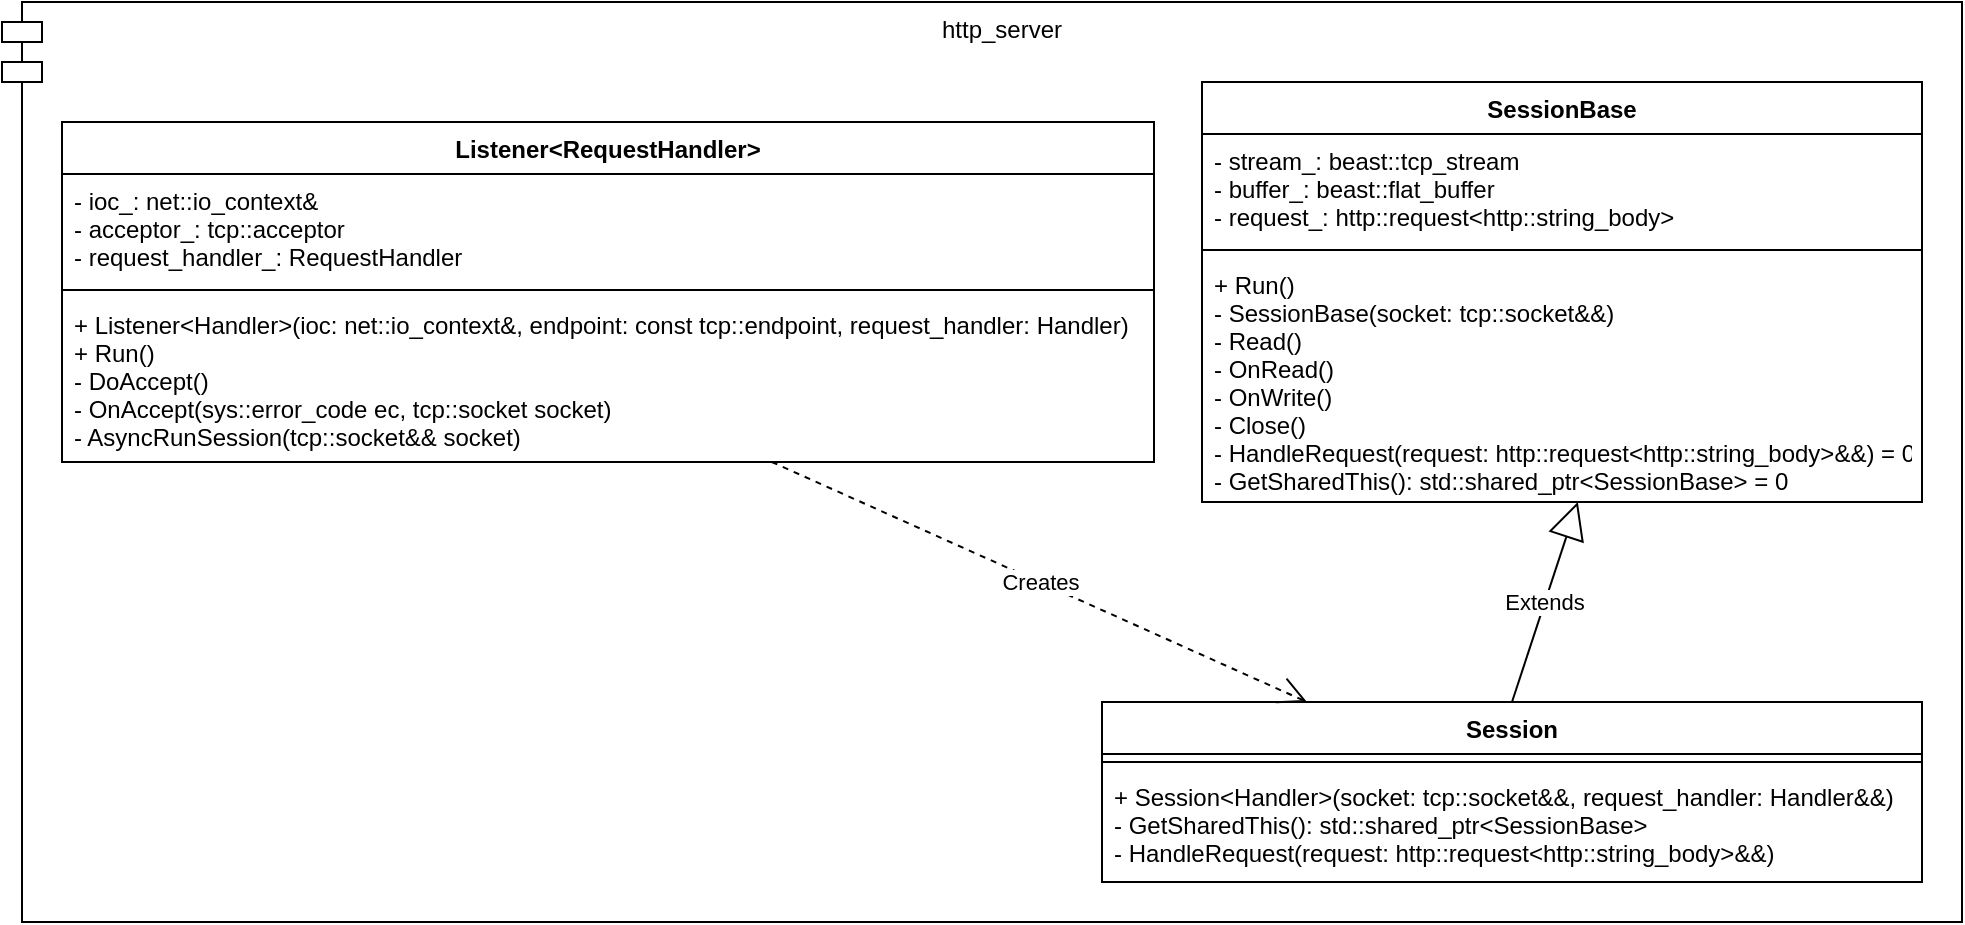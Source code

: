 <mxfile version="20.8.16" type="device"><diagram name="Страница 1" id="2kS0yVh0wXNKdMgS7CTb"><mxGraphModel dx="1084" dy="743" grid="1" gridSize="10" guides="1" tooltips="1" connect="1" arrows="1" fold="1" page="1" pageScale="1" pageWidth="827" pageHeight="1169" math="0" shadow="0"><root><mxCell id="0"/><mxCell id="1" parent="0"/><mxCell id="UIVeCXouDEOZ1h1YTplv-1" value="http_server" style="shape=module;align=left;spacingLeft=20;align=center;verticalAlign=top;" vertex="1" parent="1"><mxGeometry x="140" y="160" width="980" height="460" as="geometry"/></mxCell><mxCell id="UIVeCXouDEOZ1h1YTplv-2" value="Listener&lt;RequestHandler&gt;" style="swimlane;fontStyle=1;align=center;verticalAlign=top;childLayout=stackLayout;horizontal=1;startSize=26;horizontalStack=0;resizeParent=1;resizeParentMax=0;resizeLast=0;collapsible=1;marginBottom=0;" vertex="1" parent="1"><mxGeometry x="170" y="220" width="546" height="170" as="geometry"/></mxCell><mxCell id="UIVeCXouDEOZ1h1YTplv-3" value="- ioc_: net::io_context&amp;&#10;- acceptor_: tcp::acceptor&#10;- request_handler_: RequestHandler" style="text;strokeColor=none;fillColor=none;align=left;verticalAlign=top;spacingLeft=4;spacingRight=4;overflow=hidden;rotatable=0;points=[[0,0.5],[1,0.5]];portConstraint=eastwest;" vertex="1" parent="UIVeCXouDEOZ1h1YTplv-2"><mxGeometry y="26" width="546" height="54" as="geometry"/></mxCell><mxCell id="UIVeCXouDEOZ1h1YTplv-4" value="" style="line;strokeWidth=1;fillColor=none;align=left;verticalAlign=middle;spacingTop=-1;spacingLeft=3;spacingRight=3;rotatable=0;labelPosition=right;points=[];portConstraint=eastwest;strokeColor=inherit;" vertex="1" parent="UIVeCXouDEOZ1h1YTplv-2"><mxGeometry y="80" width="546" height="8" as="geometry"/></mxCell><mxCell id="UIVeCXouDEOZ1h1YTplv-5" value="+ Listener&lt;Handler&gt;(ioc: net::io_context&amp;, endpoint: const tcp::endpoint, request_handler: Handler)&#10;+ Run()&#10;- DoAccept()&#10;- OnAccept(sys::error_code ec, tcp::socket socket)&#10;- AsyncRunSession(tcp::socket&amp;&amp; socket)" style="text;strokeColor=none;fillColor=none;align=left;verticalAlign=top;spacingLeft=4;spacingRight=4;overflow=hidden;rotatable=0;points=[[0,0.5],[1,0.5]];portConstraint=eastwest;" vertex="1" parent="UIVeCXouDEOZ1h1YTplv-2"><mxGeometry y="88" width="546" height="82" as="geometry"/></mxCell><mxCell id="UIVeCXouDEOZ1h1YTplv-10" value="SessionBase" style="swimlane;fontStyle=1;align=center;verticalAlign=top;childLayout=stackLayout;horizontal=1;startSize=26;horizontalStack=0;resizeParent=1;resizeParentMax=0;resizeLast=0;collapsible=1;marginBottom=0;" vertex="1" parent="1"><mxGeometry x="740" y="200" width="360" height="210" as="geometry"/></mxCell><mxCell id="UIVeCXouDEOZ1h1YTplv-11" value="- stream_: beast::tcp_stream&#10;- buffer_: beast::flat_buffer&#10;- request_: http::request&lt;http::string_body&gt;" style="text;strokeColor=none;fillColor=none;align=left;verticalAlign=top;spacingLeft=4;spacingRight=4;overflow=hidden;rotatable=0;points=[[0,0.5],[1,0.5]];portConstraint=eastwest;" vertex="1" parent="UIVeCXouDEOZ1h1YTplv-10"><mxGeometry y="26" width="360" height="54" as="geometry"/></mxCell><mxCell id="UIVeCXouDEOZ1h1YTplv-12" value="" style="line;strokeWidth=1;fillColor=none;align=left;verticalAlign=middle;spacingTop=-1;spacingLeft=3;spacingRight=3;rotatable=0;labelPosition=right;points=[];portConstraint=eastwest;strokeColor=inherit;" vertex="1" parent="UIVeCXouDEOZ1h1YTplv-10"><mxGeometry y="80" width="360" height="8" as="geometry"/></mxCell><mxCell id="UIVeCXouDEOZ1h1YTplv-13" value="+ Run()&#10;- SessionBase(socket: tcp::socket&amp;&amp;)&#10;- Read()&#10;- OnRead()&#10;- OnWrite()&#10;- Close()&#10;- HandleRequest(request: http::request&lt;http::string_body&gt;&amp;&amp;) = 0&#10;- GetSharedThis(): std::shared_ptr&lt;SessionBase&gt; = 0" style="text;strokeColor=none;fillColor=none;align=left;verticalAlign=top;spacingLeft=4;spacingRight=4;overflow=hidden;rotatable=0;points=[[0,0.5],[1,0.5]];portConstraint=eastwest;" vertex="1" parent="UIVeCXouDEOZ1h1YTplv-10"><mxGeometry y="88" width="360" height="122" as="geometry"/></mxCell><mxCell id="UIVeCXouDEOZ1h1YTplv-14" value="Session" style="swimlane;fontStyle=1;align=center;verticalAlign=top;childLayout=stackLayout;horizontal=1;startSize=26;horizontalStack=0;resizeParent=1;resizeParentMax=0;resizeLast=0;collapsible=1;marginBottom=0;" vertex="1" parent="1"><mxGeometry x="690" y="510" width="410" height="90" as="geometry"/></mxCell><mxCell id="UIVeCXouDEOZ1h1YTplv-16" value="" style="line;strokeWidth=1;fillColor=none;align=left;verticalAlign=middle;spacingTop=-1;spacingLeft=3;spacingRight=3;rotatable=0;labelPosition=right;points=[];portConstraint=eastwest;strokeColor=inherit;" vertex="1" parent="UIVeCXouDEOZ1h1YTplv-14"><mxGeometry y="26" width="410" height="8" as="geometry"/></mxCell><mxCell id="UIVeCXouDEOZ1h1YTplv-17" value="+ Session&lt;Handler&gt;(socket: tcp::socket&amp;&amp;, request_handler: Handler&amp;&amp;)&#10;- GetSharedThis(): std::shared_ptr&lt;SessionBase&gt;&#10;- HandleRequest(request: http::request&lt;http::string_body&gt;&amp;&amp;)" style="text;strokeColor=none;fillColor=none;align=left;verticalAlign=top;spacingLeft=4;spacingRight=4;overflow=hidden;rotatable=0;points=[[0,0.5],[1,0.5]];portConstraint=eastwest;" vertex="1" parent="UIVeCXouDEOZ1h1YTplv-14"><mxGeometry y="34" width="410" height="56" as="geometry"/></mxCell><mxCell id="UIVeCXouDEOZ1h1YTplv-18" value="Extends" style="endArrow=block;endSize=16;endFill=0;html=1;rounded=0;entryX=0.522;entryY=1;entryDx=0;entryDy=0;entryPerimeter=0;exitX=0.5;exitY=0;exitDx=0;exitDy=0;" edge="1" parent="1" source="UIVeCXouDEOZ1h1YTplv-14" target="UIVeCXouDEOZ1h1YTplv-13"><mxGeometry width="160" relative="1" as="geometry"><mxPoint x="780" y="500" as="sourcePoint"/><mxPoint x="940" y="500" as="targetPoint"/></mxGeometry></mxCell><mxCell id="UIVeCXouDEOZ1h1YTplv-21" value="Creates" style="endArrow=open;endSize=12;dashed=1;html=1;rounded=0;exitX=0.65;exitY=1;exitDx=0;exitDy=0;entryX=0.25;entryY=0;entryDx=0;entryDy=0;exitPerimeter=0;" edge="1" parent="1" source="UIVeCXouDEOZ1h1YTplv-5" target="UIVeCXouDEOZ1h1YTplv-14"><mxGeometry width="160" relative="1" as="geometry"><mxPoint x="780" y="500" as="sourcePoint"/><mxPoint x="940" y="500" as="targetPoint"/></mxGeometry></mxCell></root></mxGraphModel></diagram></mxfile>